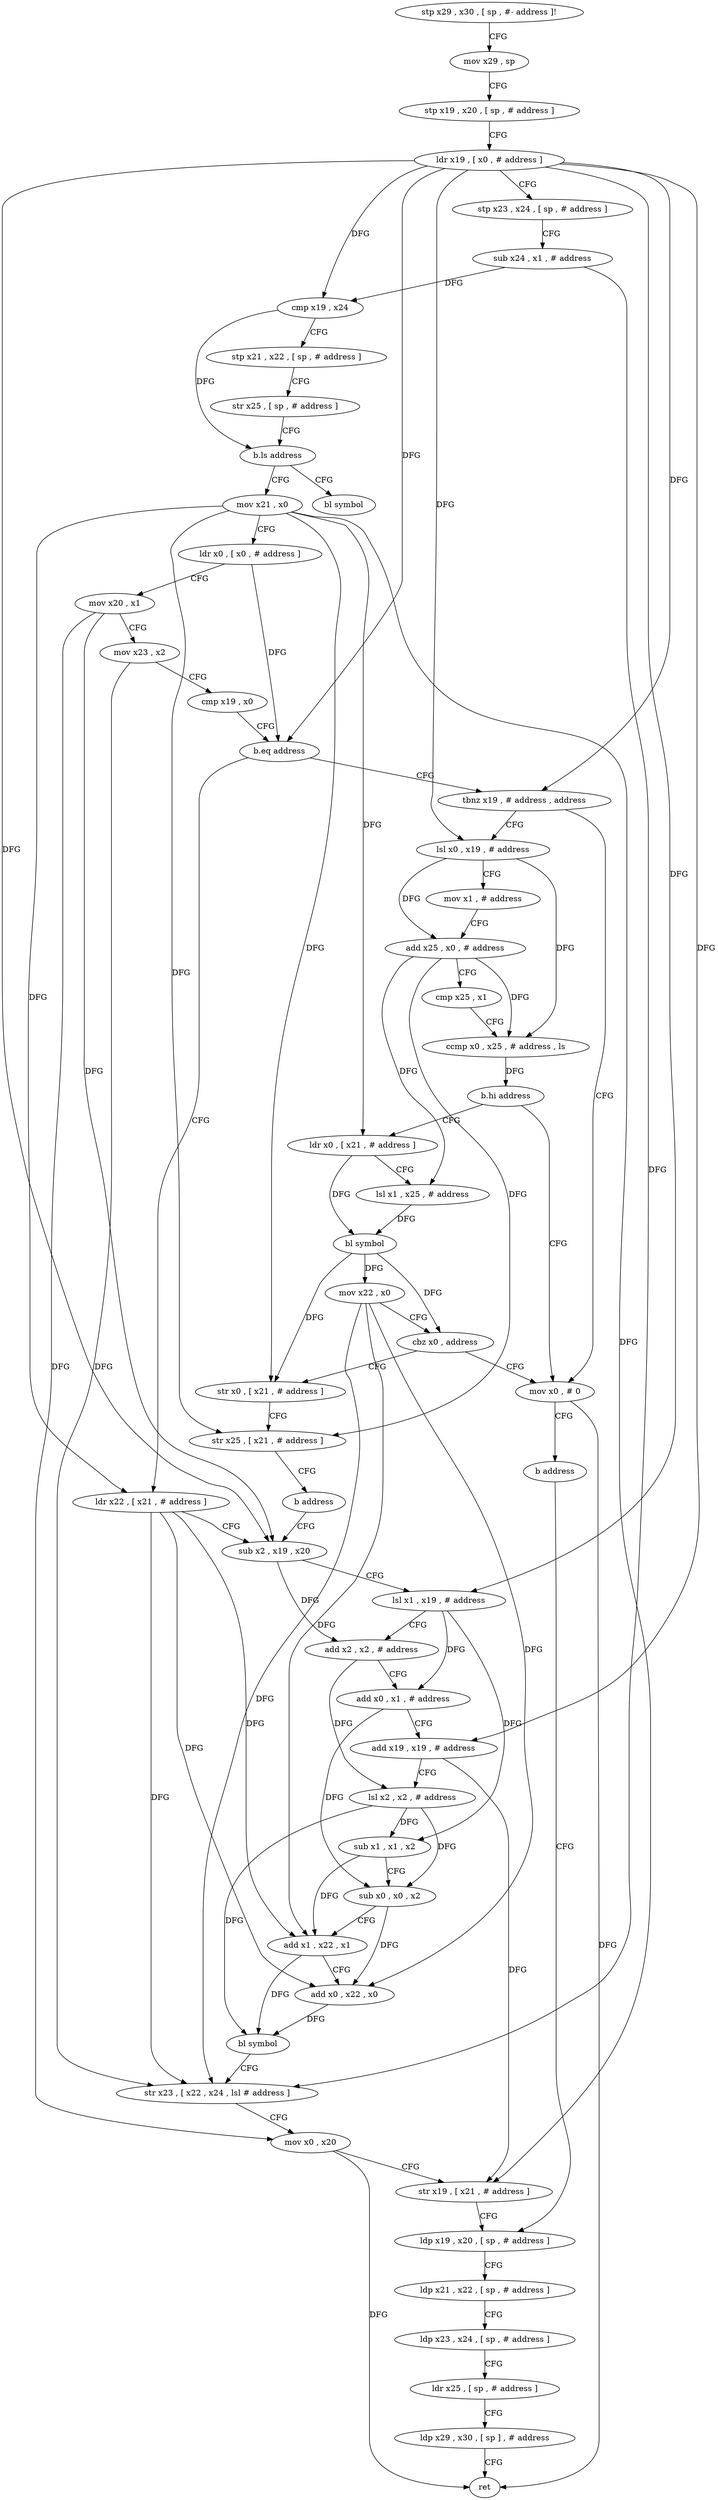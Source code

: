digraph "func" {
"162472" [label = "stp x29 , x30 , [ sp , #- address ]!" ]
"162476" [label = "mov x29 , sp" ]
"162480" [label = "stp x19 , x20 , [ sp , # address ]" ]
"162484" [label = "ldr x19 , [ x0 , # address ]" ]
"162488" [label = "stp x23 , x24 , [ sp , # address ]" ]
"162492" [label = "sub x24 , x1 , # address" ]
"162496" [label = "cmp x19 , x24" ]
"162500" [label = "stp x21 , x22 , [ sp , # address ]" ]
"162504" [label = "str x25 , [ sp , # address ]" ]
"162508" [label = "b.ls address" ]
"162696" [label = "bl symbol" ]
"162512" [label = "mov x21 , x0" ]
"162516" [label = "ldr x0 , [ x0 , # address ]" ]
"162520" [label = "mov x20 , x1" ]
"162524" [label = "mov x23 , x2" ]
"162528" [label = "cmp x19 , x0" ]
"162532" [label = "b.eq address" ]
"162624" [label = "tbnz x19 , # address , address" ]
"162536" [label = "ldr x22 , [ x21 , # address ]" ]
"162688" [label = "mov x0 , # 0" ]
"162628" [label = "lsl x0 , x19 , # address" ]
"162540" [label = "sub x2 , x19 , x20" ]
"162692" [label = "b address" ]
"162596" [label = "ldp x19 , x20 , [ sp , # address ]" ]
"162632" [label = "mov x1 , # address" ]
"162636" [label = "add x25 , x0 , # address" ]
"162640" [label = "cmp x25 , x1" ]
"162644" [label = "ccmp x0 , x25 , # address , ls" ]
"162648" [label = "b.hi address" ]
"162652" [label = "ldr x0 , [ x21 , # address ]" ]
"162600" [label = "ldp x21 , x22 , [ sp , # address ]" ]
"162604" [label = "ldp x23 , x24 , [ sp , # address ]" ]
"162608" [label = "ldr x25 , [ sp , # address ]" ]
"162612" [label = "ldp x29 , x30 , [ sp ] , # address" ]
"162616" [label = "ret" ]
"162656" [label = "lsl x1 , x25 , # address" ]
"162660" [label = "bl symbol" ]
"162664" [label = "mov x22 , x0" ]
"162668" [label = "cbz x0 , address" ]
"162672" [label = "str x0 , [ x21 , # address ]" ]
"162676" [label = "str x25 , [ x21 , # address ]" ]
"162680" [label = "b address" ]
"162544" [label = "lsl x1 , x19 , # address" ]
"162548" [label = "add x2 , x2 , # address" ]
"162552" [label = "add x0 , x1 , # address" ]
"162556" [label = "add x19 , x19 , # address" ]
"162560" [label = "lsl x2 , x2 , # address" ]
"162564" [label = "sub x1 , x1 , x2" ]
"162568" [label = "sub x0 , x0 , x2" ]
"162572" [label = "add x1 , x22 , x1" ]
"162576" [label = "add x0 , x22 , x0" ]
"162580" [label = "bl symbol" ]
"162584" [label = "str x23 , [ x22 , x24 , lsl # address ]" ]
"162588" [label = "mov x0 , x20" ]
"162592" [label = "str x19 , [ x21 , # address ]" ]
"162472" -> "162476" [ label = "CFG" ]
"162476" -> "162480" [ label = "CFG" ]
"162480" -> "162484" [ label = "CFG" ]
"162484" -> "162488" [ label = "CFG" ]
"162484" -> "162496" [ label = "DFG" ]
"162484" -> "162532" [ label = "DFG" ]
"162484" -> "162624" [ label = "DFG" ]
"162484" -> "162628" [ label = "DFG" ]
"162484" -> "162540" [ label = "DFG" ]
"162484" -> "162544" [ label = "DFG" ]
"162484" -> "162556" [ label = "DFG" ]
"162488" -> "162492" [ label = "CFG" ]
"162492" -> "162496" [ label = "DFG" ]
"162492" -> "162584" [ label = "DFG" ]
"162496" -> "162500" [ label = "CFG" ]
"162496" -> "162508" [ label = "DFG" ]
"162500" -> "162504" [ label = "CFG" ]
"162504" -> "162508" [ label = "CFG" ]
"162508" -> "162696" [ label = "CFG" ]
"162508" -> "162512" [ label = "CFG" ]
"162512" -> "162516" [ label = "CFG" ]
"162512" -> "162536" [ label = "DFG" ]
"162512" -> "162592" [ label = "DFG" ]
"162512" -> "162652" [ label = "DFG" ]
"162512" -> "162672" [ label = "DFG" ]
"162512" -> "162676" [ label = "DFG" ]
"162516" -> "162520" [ label = "CFG" ]
"162516" -> "162532" [ label = "DFG" ]
"162520" -> "162524" [ label = "CFG" ]
"162520" -> "162540" [ label = "DFG" ]
"162520" -> "162588" [ label = "DFG" ]
"162524" -> "162528" [ label = "CFG" ]
"162524" -> "162584" [ label = "DFG" ]
"162528" -> "162532" [ label = "CFG" ]
"162532" -> "162624" [ label = "CFG" ]
"162532" -> "162536" [ label = "CFG" ]
"162624" -> "162688" [ label = "CFG" ]
"162624" -> "162628" [ label = "CFG" ]
"162536" -> "162540" [ label = "CFG" ]
"162536" -> "162572" [ label = "DFG" ]
"162536" -> "162576" [ label = "DFG" ]
"162536" -> "162584" [ label = "DFG" ]
"162688" -> "162692" [ label = "CFG" ]
"162688" -> "162616" [ label = "DFG" ]
"162628" -> "162632" [ label = "CFG" ]
"162628" -> "162636" [ label = "DFG" ]
"162628" -> "162644" [ label = "DFG" ]
"162540" -> "162544" [ label = "CFG" ]
"162540" -> "162548" [ label = "DFG" ]
"162692" -> "162596" [ label = "CFG" ]
"162596" -> "162600" [ label = "CFG" ]
"162632" -> "162636" [ label = "CFG" ]
"162636" -> "162640" [ label = "CFG" ]
"162636" -> "162644" [ label = "DFG" ]
"162636" -> "162656" [ label = "DFG" ]
"162636" -> "162676" [ label = "DFG" ]
"162640" -> "162644" [ label = "CFG" ]
"162644" -> "162648" [ label = "DFG" ]
"162648" -> "162688" [ label = "CFG" ]
"162648" -> "162652" [ label = "CFG" ]
"162652" -> "162656" [ label = "CFG" ]
"162652" -> "162660" [ label = "DFG" ]
"162600" -> "162604" [ label = "CFG" ]
"162604" -> "162608" [ label = "CFG" ]
"162608" -> "162612" [ label = "CFG" ]
"162612" -> "162616" [ label = "CFG" ]
"162656" -> "162660" [ label = "DFG" ]
"162660" -> "162664" [ label = "DFG" ]
"162660" -> "162668" [ label = "DFG" ]
"162660" -> "162672" [ label = "DFG" ]
"162664" -> "162668" [ label = "CFG" ]
"162664" -> "162572" [ label = "DFG" ]
"162664" -> "162576" [ label = "DFG" ]
"162664" -> "162584" [ label = "DFG" ]
"162668" -> "162688" [ label = "CFG" ]
"162668" -> "162672" [ label = "CFG" ]
"162672" -> "162676" [ label = "CFG" ]
"162676" -> "162680" [ label = "CFG" ]
"162680" -> "162540" [ label = "CFG" ]
"162544" -> "162548" [ label = "CFG" ]
"162544" -> "162552" [ label = "DFG" ]
"162544" -> "162564" [ label = "DFG" ]
"162548" -> "162552" [ label = "CFG" ]
"162548" -> "162560" [ label = "DFG" ]
"162552" -> "162556" [ label = "CFG" ]
"162552" -> "162568" [ label = "DFG" ]
"162556" -> "162560" [ label = "CFG" ]
"162556" -> "162592" [ label = "DFG" ]
"162560" -> "162564" [ label = "DFG" ]
"162560" -> "162568" [ label = "DFG" ]
"162560" -> "162580" [ label = "DFG" ]
"162564" -> "162568" [ label = "CFG" ]
"162564" -> "162572" [ label = "DFG" ]
"162568" -> "162572" [ label = "CFG" ]
"162568" -> "162576" [ label = "DFG" ]
"162572" -> "162576" [ label = "CFG" ]
"162572" -> "162580" [ label = "DFG" ]
"162576" -> "162580" [ label = "DFG" ]
"162580" -> "162584" [ label = "CFG" ]
"162584" -> "162588" [ label = "CFG" ]
"162588" -> "162592" [ label = "CFG" ]
"162588" -> "162616" [ label = "DFG" ]
"162592" -> "162596" [ label = "CFG" ]
}
